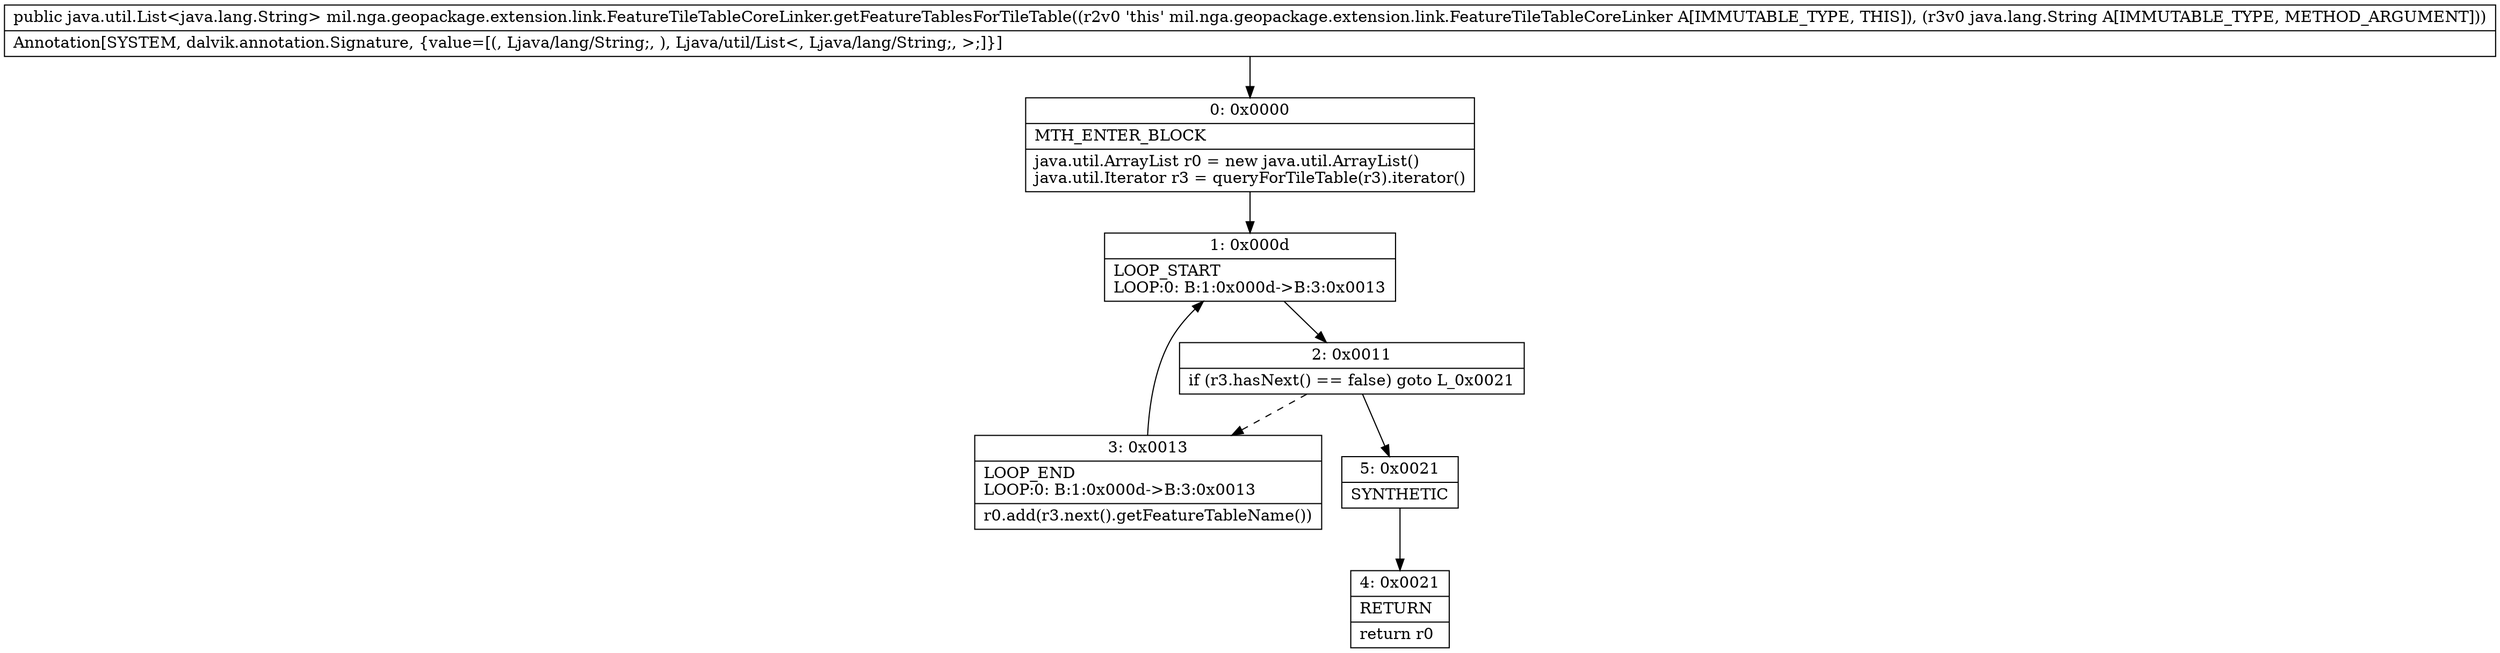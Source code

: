 digraph "CFG formil.nga.geopackage.extension.link.FeatureTileTableCoreLinker.getFeatureTablesForTileTable(Ljava\/lang\/String;)Ljava\/util\/List;" {
Node_0 [shape=record,label="{0\:\ 0x0000|MTH_ENTER_BLOCK\l|java.util.ArrayList r0 = new java.util.ArrayList()\ljava.util.Iterator r3 = queryForTileTable(r3).iterator()\l}"];
Node_1 [shape=record,label="{1\:\ 0x000d|LOOP_START\lLOOP:0: B:1:0x000d\-\>B:3:0x0013\l}"];
Node_2 [shape=record,label="{2\:\ 0x0011|if (r3.hasNext() == false) goto L_0x0021\l}"];
Node_3 [shape=record,label="{3\:\ 0x0013|LOOP_END\lLOOP:0: B:1:0x000d\-\>B:3:0x0013\l|r0.add(r3.next().getFeatureTableName())\l}"];
Node_4 [shape=record,label="{4\:\ 0x0021|RETURN\l|return r0\l}"];
Node_5 [shape=record,label="{5\:\ 0x0021|SYNTHETIC\l}"];
MethodNode[shape=record,label="{public java.util.List\<java.lang.String\> mil.nga.geopackage.extension.link.FeatureTileTableCoreLinker.getFeatureTablesForTileTable((r2v0 'this' mil.nga.geopackage.extension.link.FeatureTileTableCoreLinker A[IMMUTABLE_TYPE, THIS]), (r3v0 java.lang.String A[IMMUTABLE_TYPE, METHOD_ARGUMENT]))  | Annotation[SYSTEM, dalvik.annotation.Signature, \{value=[(, Ljava\/lang\/String;, ), Ljava\/util\/List\<, Ljava\/lang\/String;, \>;]\}]\l}"];
MethodNode -> Node_0;
Node_0 -> Node_1;
Node_1 -> Node_2;
Node_2 -> Node_3[style=dashed];
Node_2 -> Node_5;
Node_3 -> Node_1;
Node_5 -> Node_4;
}

